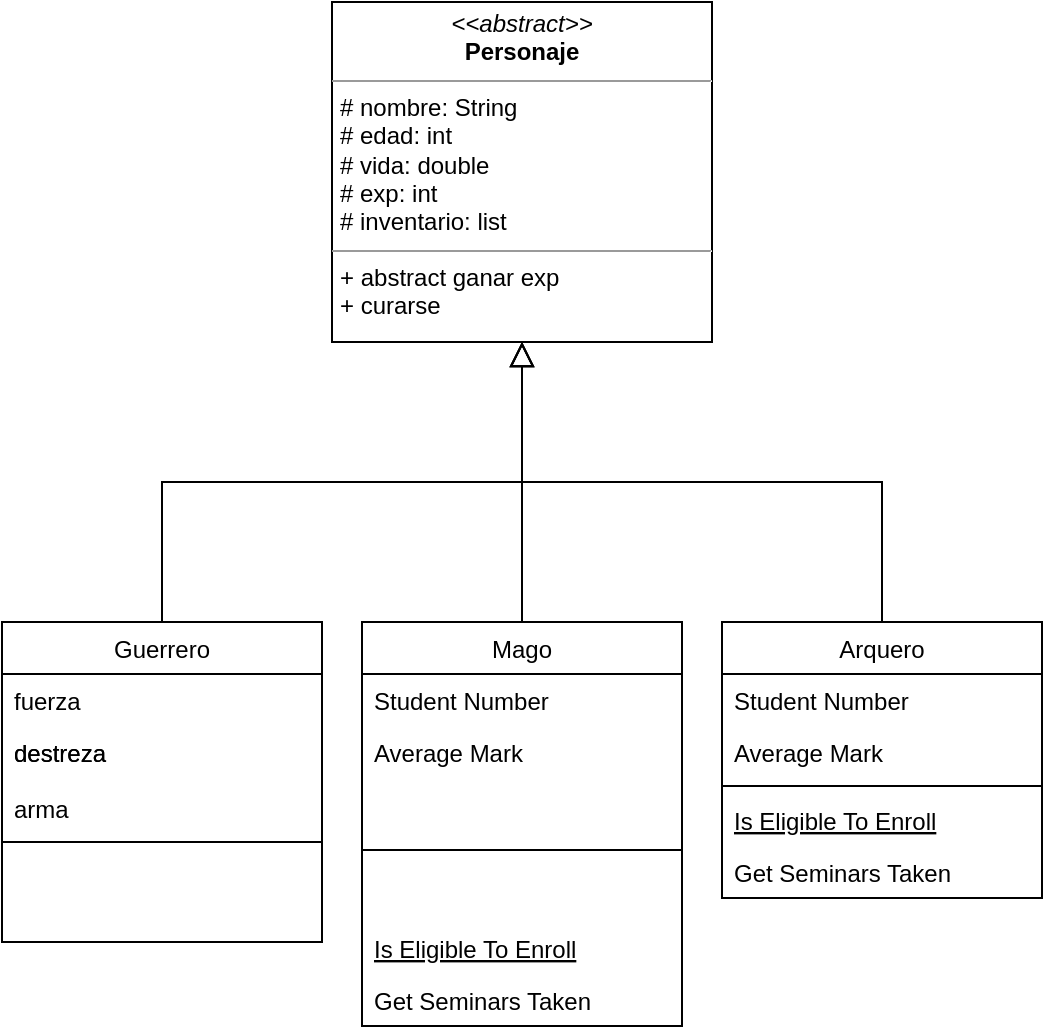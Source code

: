 <mxfile version="14.8.0" type="device"><diagram id="C5RBs43oDa-KdzZeNtuy" name="Page-1"><mxGraphModel dx="460" dy="695" grid="1" gridSize="10" guides="1" tooltips="1" connect="1" arrows="1" fold="1" page="1" pageScale="1" pageWidth="827" pageHeight="1169" math="0" shadow="0"><root><mxCell id="WIyWlLk6GJQsqaUBKTNV-0"/><mxCell id="WIyWlLk6GJQsqaUBKTNV-1" parent="WIyWlLk6GJQsqaUBKTNV-0"/><mxCell id="zkfFHV4jXpPFQw0GAbJ--6" value="Guerrero" style="swimlane;fontStyle=0;align=center;verticalAlign=top;childLayout=stackLayout;horizontal=1;startSize=26;horizontalStack=0;resizeParent=1;resizeLast=0;collapsible=1;marginBottom=0;rounded=0;shadow=0;strokeWidth=1;" parent="WIyWlLk6GJQsqaUBKTNV-1" vertex="1"><mxGeometry x="120" y="360" width="160" height="160" as="geometry"><mxRectangle x="130" y="380" width="160" height="26" as="alternateBounds"/></mxGeometry></mxCell><mxCell id="zkfFHV4jXpPFQw0GAbJ--7" value="fuerza" style="text;align=left;verticalAlign=top;spacingLeft=4;spacingRight=4;overflow=hidden;rotatable=0;points=[[0,0.5],[1,0.5]];portConstraint=eastwest;" parent="zkfFHV4jXpPFQw0GAbJ--6" vertex="1"><mxGeometry y="26" width="160" height="26" as="geometry"/></mxCell><mxCell id="zkfFHV4jXpPFQw0GAbJ--8" value="destreza&#10;" style="text;align=left;verticalAlign=top;spacingLeft=4;spacingRight=4;overflow=hidden;rotatable=0;points=[[0,0.5],[1,0.5]];portConstraint=eastwest;rounded=0;shadow=0;html=0;" parent="zkfFHV4jXpPFQw0GAbJ--6" vertex="1"><mxGeometry y="52" width="160" height="28" as="geometry"/></mxCell><mxCell id="oEZZRfrDMZeB9umsBEF4-20" value="arma" style="text;align=left;verticalAlign=top;spacingLeft=4;spacingRight=4;overflow=hidden;rotatable=0;points=[[0,0.5],[1,0.5]];portConstraint=eastwest;" vertex="1" parent="zkfFHV4jXpPFQw0GAbJ--6"><mxGeometry y="80" width="160" height="26" as="geometry"/></mxCell><mxCell id="zkfFHV4jXpPFQw0GAbJ--9" value="" style="line;html=1;strokeWidth=1;align=left;verticalAlign=middle;spacingTop=-1;spacingLeft=3;spacingRight=3;rotatable=0;labelPosition=right;points=[];portConstraint=eastwest;" parent="zkfFHV4jXpPFQw0GAbJ--6" vertex="1"><mxGeometry y="106" width="160" height="8" as="geometry"/></mxCell><mxCell id="zkfFHV4jXpPFQw0GAbJ--12" value="" style="endArrow=block;endSize=10;endFill=0;shadow=0;strokeWidth=1;rounded=0;edgeStyle=elbowEdgeStyle;elbow=vertical;entryX=0.5;entryY=1;entryDx=0;entryDy=0;exitX=0.5;exitY=0;exitDx=0;exitDy=0;" parent="WIyWlLk6GJQsqaUBKTNV-1" source="zkfFHV4jXpPFQw0GAbJ--6" target="oEZZRfrDMZeB9umsBEF4-5" edge="1"><mxGeometry width="160" relative="1" as="geometry"><mxPoint x="200" y="203" as="sourcePoint"/><mxPoint x="300" y="250" as="targetPoint"/></mxGeometry></mxCell><mxCell id="zkfFHV4jXpPFQw0GAbJ--16" value="" style="endArrow=block;endSize=10;endFill=0;shadow=0;strokeWidth=1;rounded=0;edgeStyle=elbowEdgeStyle;elbow=vertical;entryX=0.5;entryY=1;entryDx=0;entryDy=0;exitX=0.5;exitY=0;exitDx=0;exitDy=0;" parent="WIyWlLk6GJQsqaUBKTNV-1" source="oEZZRfrDMZeB9umsBEF4-6" target="oEZZRfrDMZeB9umsBEF4-5" edge="1"><mxGeometry width="160" relative="1" as="geometry"><mxPoint x="380" y="360" as="sourcePoint"/><mxPoint x="300" y="250" as="targetPoint"/></mxGeometry></mxCell><mxCell id="oEZZRfrDMZeB9umsBEF4-5" value="&lt;p style=&quot;margin: 0px ; margin-top: 4px ; text-align: center&quot;&gt;&lt;i&gt;&amp;lt;&amp;lt;abstract&amp;gt;&amp;gt;&lt;/i&gt;&lt;br&gt;&lt;b&gt;Personaje&lt;/b&gt;&lt;/p&gt;&lt;hr size=&quot;1&quot;&gt;&lt;p style=&quot;margin: 0px ; margin-left: 4px&quot;&gt;# nombre: String&lt;/p&gt;&lt;p style=&quot;margin: 0px ; margin-left: 4px&quot;&gt;# edad: int&lt;/p&gt;&lt;p style=&quot;margin: 0px ; margin-left: 4px&quot;&gt;# vida: double&lt;/p&gt;&lt;p style=&quot;margin: 0px ; margin-left: 4px&quot;&gt;# exp: int&lt;/p&gt;&lt;p style=&quot;margin: 0px ; margin-left: 4px&quot;&gt;&lt;span&gt;# inventario: list&lt;/span&gt;&lt;br&gt;&lt;/p&gt;&lt;hr size=&quot;1&quot;&gt;&lt;p style=&quot;margin: 0px ; margin-left: 4px&quot;&gt;+ abstract ganar exp&lt;br&gt;+ curarse&lt;/p&gt;" style="verticalAlign=top;align=left;overflow=fill;fontSize=12;fontFamily=Helvetica;html=1;" vertex="1" parent="WIyWlLk6GJQsqaUBKTNV-1"><mxGeometry x="285" y="50" width="190" height="170" as="geometry"/></mxCell><mxCell id="oEZZRfrDMZeB9umsBEF4-6" value="Mago" style="swimlane;fontStyle=0;align=center;verticalAlign=top;childLayout=stackLayout;horizontal=1;startSize=26;horizontalStack=0;resizeParent=1;resizeLast=0;collapsible=1;marginBottom=0;rounded=0;shadow=0;strokeWidth=1;" vertex="1" parent="WIyWlLk6GJQsqaUBKTNV-1"><mxGeometry x="300" y="360" width="160" height="202" as="geometry"><mxRectangle x="130" y="380" width="160" height="26" as="alternateBounds"/></mxGeometry></mxCell><mxCell id="oEZZRfrDMZeB9umsBEF4-7" value="Student Number" style="text;align=left;verticalAlign=top;spacingLeft=4;spacingRight=4;overflow=hidden;rotatable=0;points=[[0,0.5],[1,0.5]];portConstraint=eastwest;" vertex="1" parent="oEZZRfrDMZeB9umsBEF4-6"><mxGeometry y="26" width="160" height="26" as="geometry"/></mxCell><mxCell id="oEZZRfrDMZeB9umsBEF4-8" value="Average Mark" style="text;align=left;verticalAlign=top;spacingLeft=4;spacingRight=4;overflow=hidden;rotatable=0;points=[[0,0.5],[1,0.5]];portConstraint=eastwest;rounded=0;shadow=0;html=0;" vertex="1" parent="oEZZRfrDMZeB9umsBEF4-6"><mxGeometry y="52" width="160" height="26" as="geometry"/></mxCell><mxCell id="oEZZRfrDMZeB9umsBEF4-9" value="" style="line;html=1;strokeWidth=1;align=left;verticalAlign=middle;spacingTop=-1;spacingLeft=3;spacingRight=3;rotatable=0;labelPosition=right;points=[];portConstraint=eastwest;" vertex="1" parent="oEZZRfrDMZeB9umsBEF4-6"><mxGeometry y="78" width="160" height="72" as="geometry"/></mxCell><mxCell id="oEZZRfrDMZeB9umsBEF4-10" value="Is Eligible To Enroll" style="text;align=left;verticalAlign=top;spacingLeft=4;spacingRight=4;overflow=hidden;rotatable=0;points=[[0,0.5],[1,0.5]];portConstraint=eastwest;fontStyle=4" vertex="1" parent="oEZZRfrDMZeB9umsBEF4-6"><mxGeometry y="150" width="160" height="26" as="geometry"/></mxCell><mxCell id="oEZZRfrDMZeB9umsBEF4-11" value="Get Seminars Taken" style="text;align=left;verticalAlign=top;spacingLeft=4;spacingRight=4;overflow=hidden;rotatable=0;points=[[0,0.5],[1,0.5]];portConstraint=eastwest;" vertex="1" parent="oEZZRfrDMZeB9umsBEF4-6"><mxGeometry y="176" width="160" height="26" as="geometry"/></mxCell><mxCell id="oEZZRfrDMZeB9umsBEF4-12" value="Arquero" style="swimlane;fontStyle=0;align=center;verticalAlign=top;childLayout=stackLayout;horizontal=1;startSize=26;horizontalStack=0;resizeParent=1;resizeLast=0;collapsible=1;marginBottom=0;rounded=0;shadow=0;strokeWidth=1;" vertex="1" parent="WIyWlLk6GJQsqaUBKTNV-1"><mxGeometry x="480" y="360" width="160" height="138" as="geometry"><mxRectangle x="130" y="380" width="160" height="26" as="alternateBounds"/></mxGeometry></mxCell><mxCell id="oEZZRfrDMZeB9umsBEF4-13" value="Student Number" style="text;align=left;verticalAlign=top;spacingLeft=4;spacingRight=4;overflow=hidden;rotatable=0;points=[[0,0.5],[1,0.5]];portConstraint=eastwest;" vertex="1" parent="oEZZRfrDMZeB9umsBEF4-12"><mxGeometry y="26" width="160" height="26" as="geometry"/></mxCell><mxCell id="oEZZRfrDMZeB9umsBEF4-14" value="Average Mark" style="text;align=left;verticalAlign=top;spacingLeft=4;spacingRight=4;overflow=hidden;rotatable=0;points=[[0,0.5],[1,0.5]];portConstraint=eastwest;rounded=0;shadow=0;html=0;" vertex="1" parent="oEZZRfrDMZeB9umsBEF4-12"><mxGeometry y="52" width="160" height="26" as="geometry"/></mxCell><mxCell id="oEZZRfrDMZeB9umsBEF4-15" value="" style="line;html=1;strokeWidth=1;align=left;verticalAlign=middle;spacingTop=-1;spacingLeft=3;spacingRight=3;rotatable=0;labelPosition=right;points=[];portConstraint=eastwest;" vertex="1" parent="oEZZRfrDMZeB9umsBEF4-12"><mxGeometry y="78" width="160" height="8" as="geometry"/></mxCell><mxCell id="oEZZRfrDMZeB9umsBEF4-16" value="Is Eligible To Enroll" style="text;align=left;verticalAlign=top;spacingLeft=4;spacingRight=4;overflow=hidden;rotatable=0;points=[[0,0.5],[1,0.5]];portConstraint=eastwest;fontStyle=4" vertex="1" parent="oEZZRfrDMZeB9umsBEF4-12"><mxGeometry y="86" width="160" height="26" as="geometry"/></mxCell><mxCell id="oEZZRfrDMZeB9umsBEF4-17" value="Get Seminars Taken" style="text;align=left;verticalAlign=top;spacingLeft=4;spacingRight=4;overflow=hidden;rotatable=0;points=[[0,0.5],[1,0.5]];portConstraint=eastwest;" vertex="1" parent="oEZZRfrDMZeB9umsBEF4-12"><mxGeometry y="112" width="160" height="26" as="geometry"/></mxCell><mxCell id="oEZZRfrDMZeB9umsBEF4-18" value="destreza&#10;" style="text;align=left;verticalAlign=top;spacingLeft=4;spacingRight=4;overflow=hidden;rotatable=0;points=[[0,0.5],[1,0.5]];portConstraint=eastwest;rounded=0;shadow=0;html=0;" vertex="1" parent="WIyWlLk6GJQsqaUBKTNV-1"><mxGeometry x="120" y="412" width="160" height="28" as="geometry"/></mxCell><mxCell id="oEZZRfrDMZeB9umsBEF4-22" value="" style="endArrow=block;endSize=10;endFill=0;shadow=0;strokeWidth=1;rounded=0;edgeStyle=elbowEdgeStyle;elbow=vertical;entryX=0.5;entryY=1;entryDx=0;entryDy=0;exitX=0.5;exitY=0;exitDx=0;exitDy=0;" edge="1" parent="WIyWlLk6GJQsqaUBKTNV-1" source="oEZZRfrDMZeB9umsBEF4-12" target="oEZZRfrDMZeB9umsBEF4-5"><mxGeometry width="160" relative="1" as="geometry"><mxPoint x="430" y="380" as="sourcePoint"/><mxPoint x="265" y="230" as="targetPoint"/></mxGeometry></mxCell></root></mxGraphModel></diagram></mxfile>